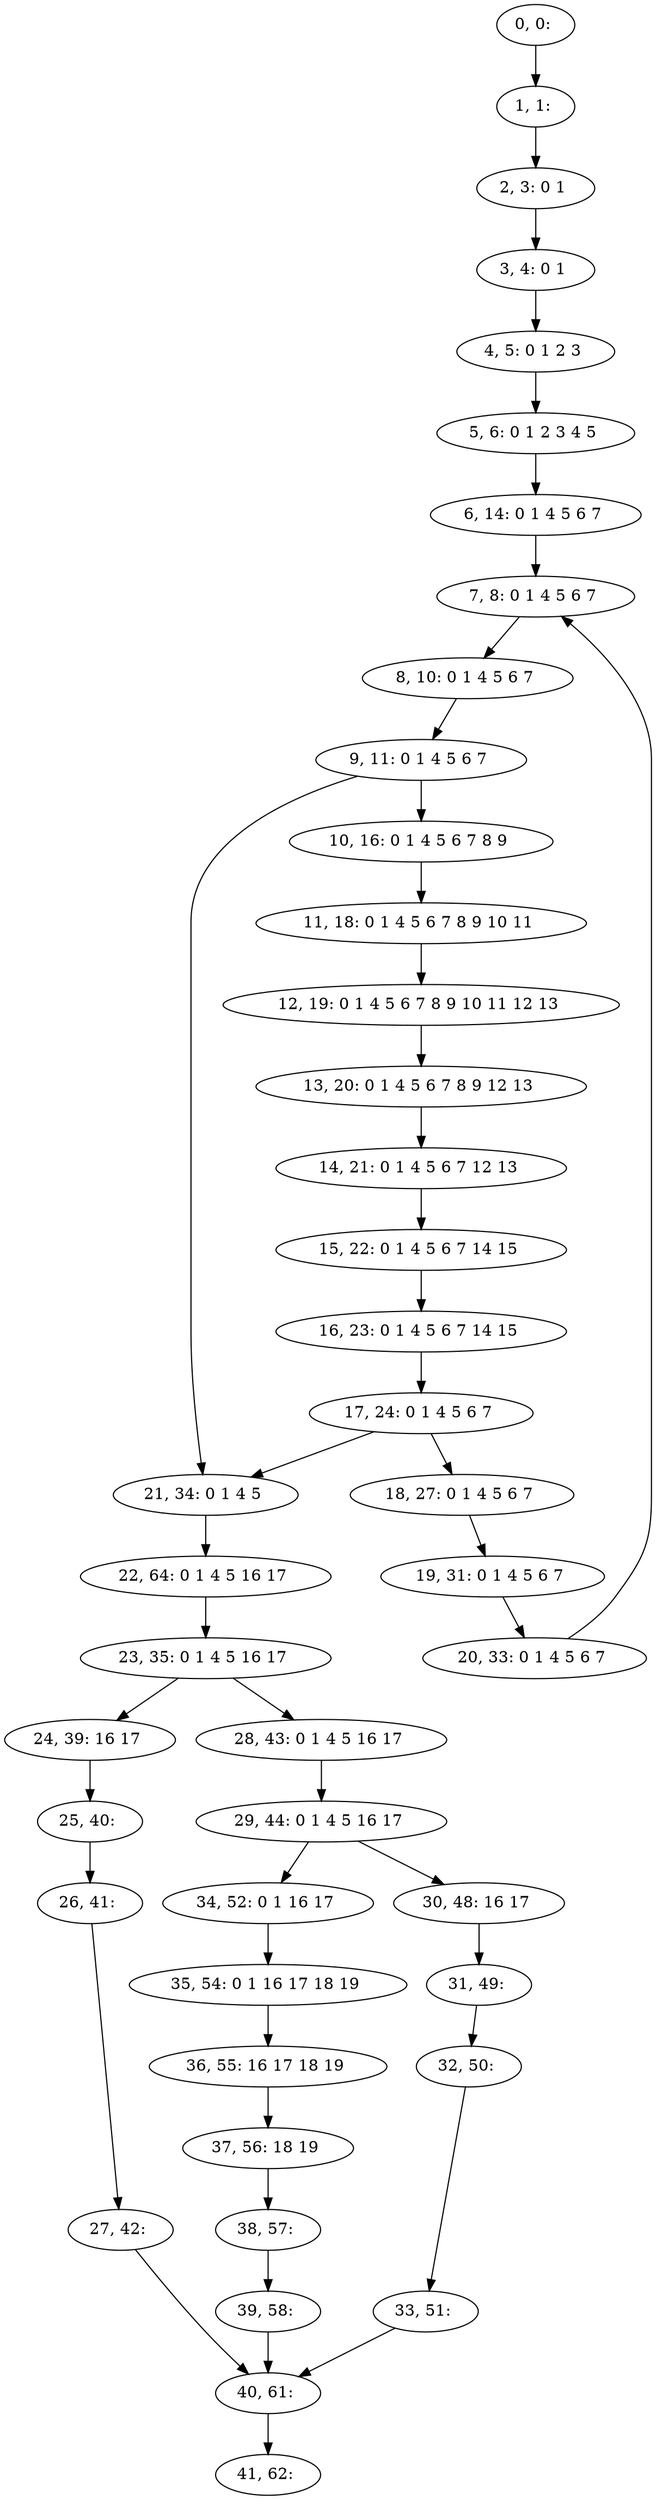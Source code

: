 digraph G {
0[label="0, 0: "];
1[label="1, 1: "];
2[label="2, 3: 0 1 "];
3[label="3, 4: 0 1 "];
4[label="4, 5: 0 1 2 3 "];
5[label="5, 6: 0 1 2 3 4 5 "];
6[label="6, 14: 0 1 4 5 6 7 "];
7[label="7, 8: 0 1 4 5 6 7 "];
8[label="8, 10: 0 1 4 5 6 7 "];
9[label="9, 11: 0 1 4 5 6 7 "];
10[label="10, 16: 0 1 4 5 6 7 8 9 "];
11[label="11, 18: 0 1 4 5 6 7 8 9 10 11 "];
12[label="12, 19: 0 1 4 5 6 7 8 9 10 11 12 13 "];
13[label="13, 20: 0 1 4 5 6 7 8 9 12 13 "];
14[label="14, 21: 0 1 4 5 6 7 12 13 "];
15[label="15, 22: 0 1 4 5 6 7 14 15 "];
16[label="16, 23: 0 1 4 5 6 7 14 15 "];
17[label="17, 24: 0 1 4 5 6 7 "];
18[label="18, 27: 0 1 4 5 6 7 "];
19[label="19, 31: 0 1 4 5 6 7 "];
20[label="20, 33: 0 1 4 5 6 7 "];
21[label="21, 34: 0 1 4 5 "];
22[label="22, 64: 0 1 4 5 16 17 "];
23[label="23, 35: 0 1 4 5 16 17 "];
24[label="24, 39: 16 17 "];
25[label="25, 40: "];
26[label="26, 41: "];
27[label="27, 42: "];
28[label="28, 43: 0 1 4 5 16 17 "];
29[label="29, 44: 0 1 4 5 16 17 "];
30[label="30, 48: 16 17 "];
31[label="31, 49: "];
32[label="32, 50: "];
33[label="33, 51: "];
34[label="34, 52: 0 1 16 17 "];
35[label="35, 54: 0 1 16 17 18 19 "];
36[label="36, 55: 16 17 18 19 "];
37[label="37, 56: 18 19 "];
38[label="38, 57: "];
39[label="39, 58: "];
40[label="40, 61: "];
41[label="41, 62: "];
0->1 ;
1->2 ;
2->3 ;
3->4 ;
4->5 ;
5->6 ;
6->7 ;
7->8 ;
8->9 ;
9->10 ;
9->21 ;
10->11 ;
11->12 ;
12->13 ;
13->14 ;
14->15 ;
15->16 ;
16->17 ;
17->18 ;
17->21 ;
18->19 ;
19->20 ;
20->7 ;
21->22 ;
22->23 ;
23->24 ;
23->28 ;
24->25 ;
25->26 ;
26->27 ;
27->40 ;
28->29 ;
29->30 ;
29->34 ;
30->31 ;
31->32 ;
32->33 ;
33->40 ;
34->35 ;
35->36 ;
36->37 ;
37->38 ;
38->39 ;
39->40 ;
40->41 ;
}
